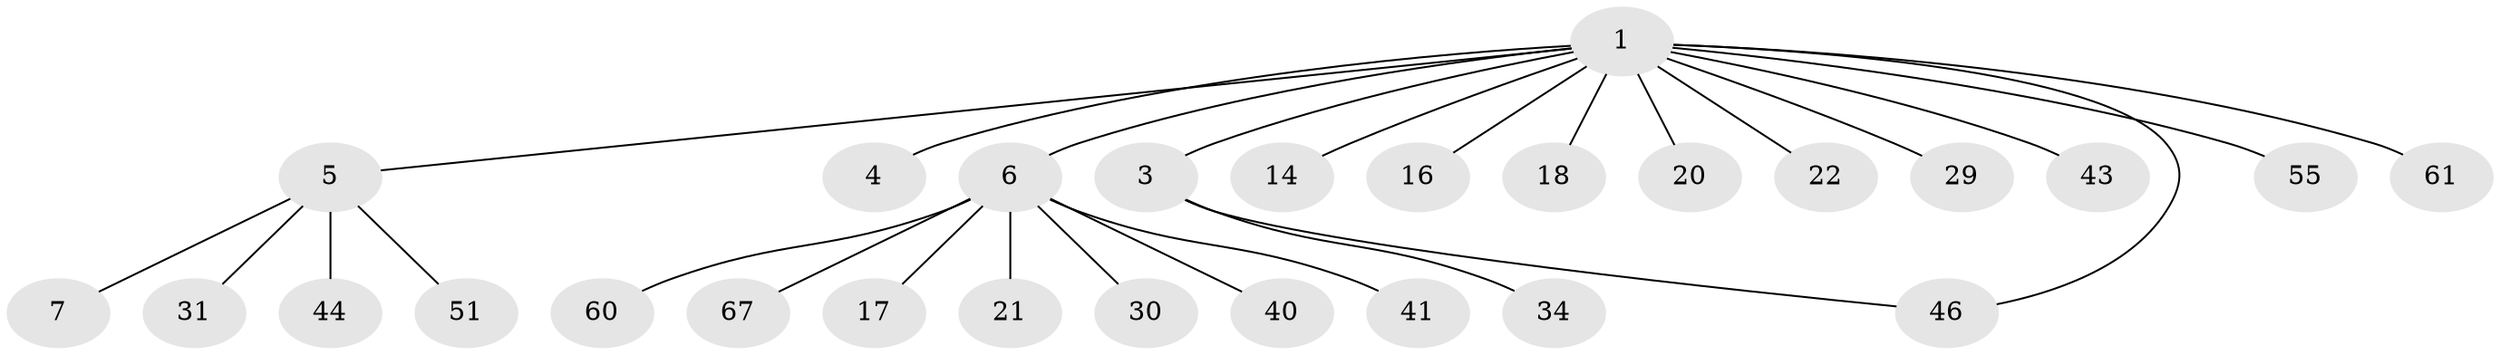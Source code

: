 // original degree distribution, {11: 0.014492753623188406, 23: 0.014492753623188406, 3: 0.08695652173913043, 2: 0.2028985507246377, 5: 0.043478260869565216, 10: 0.014492753623188406, 1: 0.5797101449275363, 9: 0.014492753623188406, 4: 0.028985507246376812}
// Generated by graph-tools (version 1.1) at 2025/18/03/04/25 18:18:11]
// undirected, 27 vertices, 27 edges
graph export_dot {
graph [start="1"]
  node [color=gray90,style=filled];
  1 [super="+2+15"];
  3;
  4;
  5;
  6 [super="+23"];
  7;
  14 [super="+56"];
  16 [super="+62"];
  17;
  18;
  20 [super="+53"];
  21 [super="+69"];
  22 [super="+48+35"];
  29;
  30;
  31;
  34;
  40;
  41;
  43 [super="+63+59"];
  44;
  46 [super="+57"];
  51;
  55;
  60;
  61;
  67;
  1 -- 4 [weight=2];
  1 -- 16;
  1 -- 18 [weight=2];
  1 -- 20;
  1 -- 55;
  1 -- 61;
  1 -- 3;
  1 -- 5;
  1 -- 6 [weight=2];
  1 -- 43 [weight=2];
  1 -- 14;
  1 -- 46;
  1 -- 22 [weight=3];
  1 -- 29;
  3 -- 34;
  3 -- 46;
  5 -- 7;
  5 -- 31;
  5 -- 44;
  5 -- 51;
  6 -- 17;
  6 -- 21;
  6 -- 30;
  6 -- 40;
  6 -- 41;
  6 -- 60;
  6 -- 67;
}
